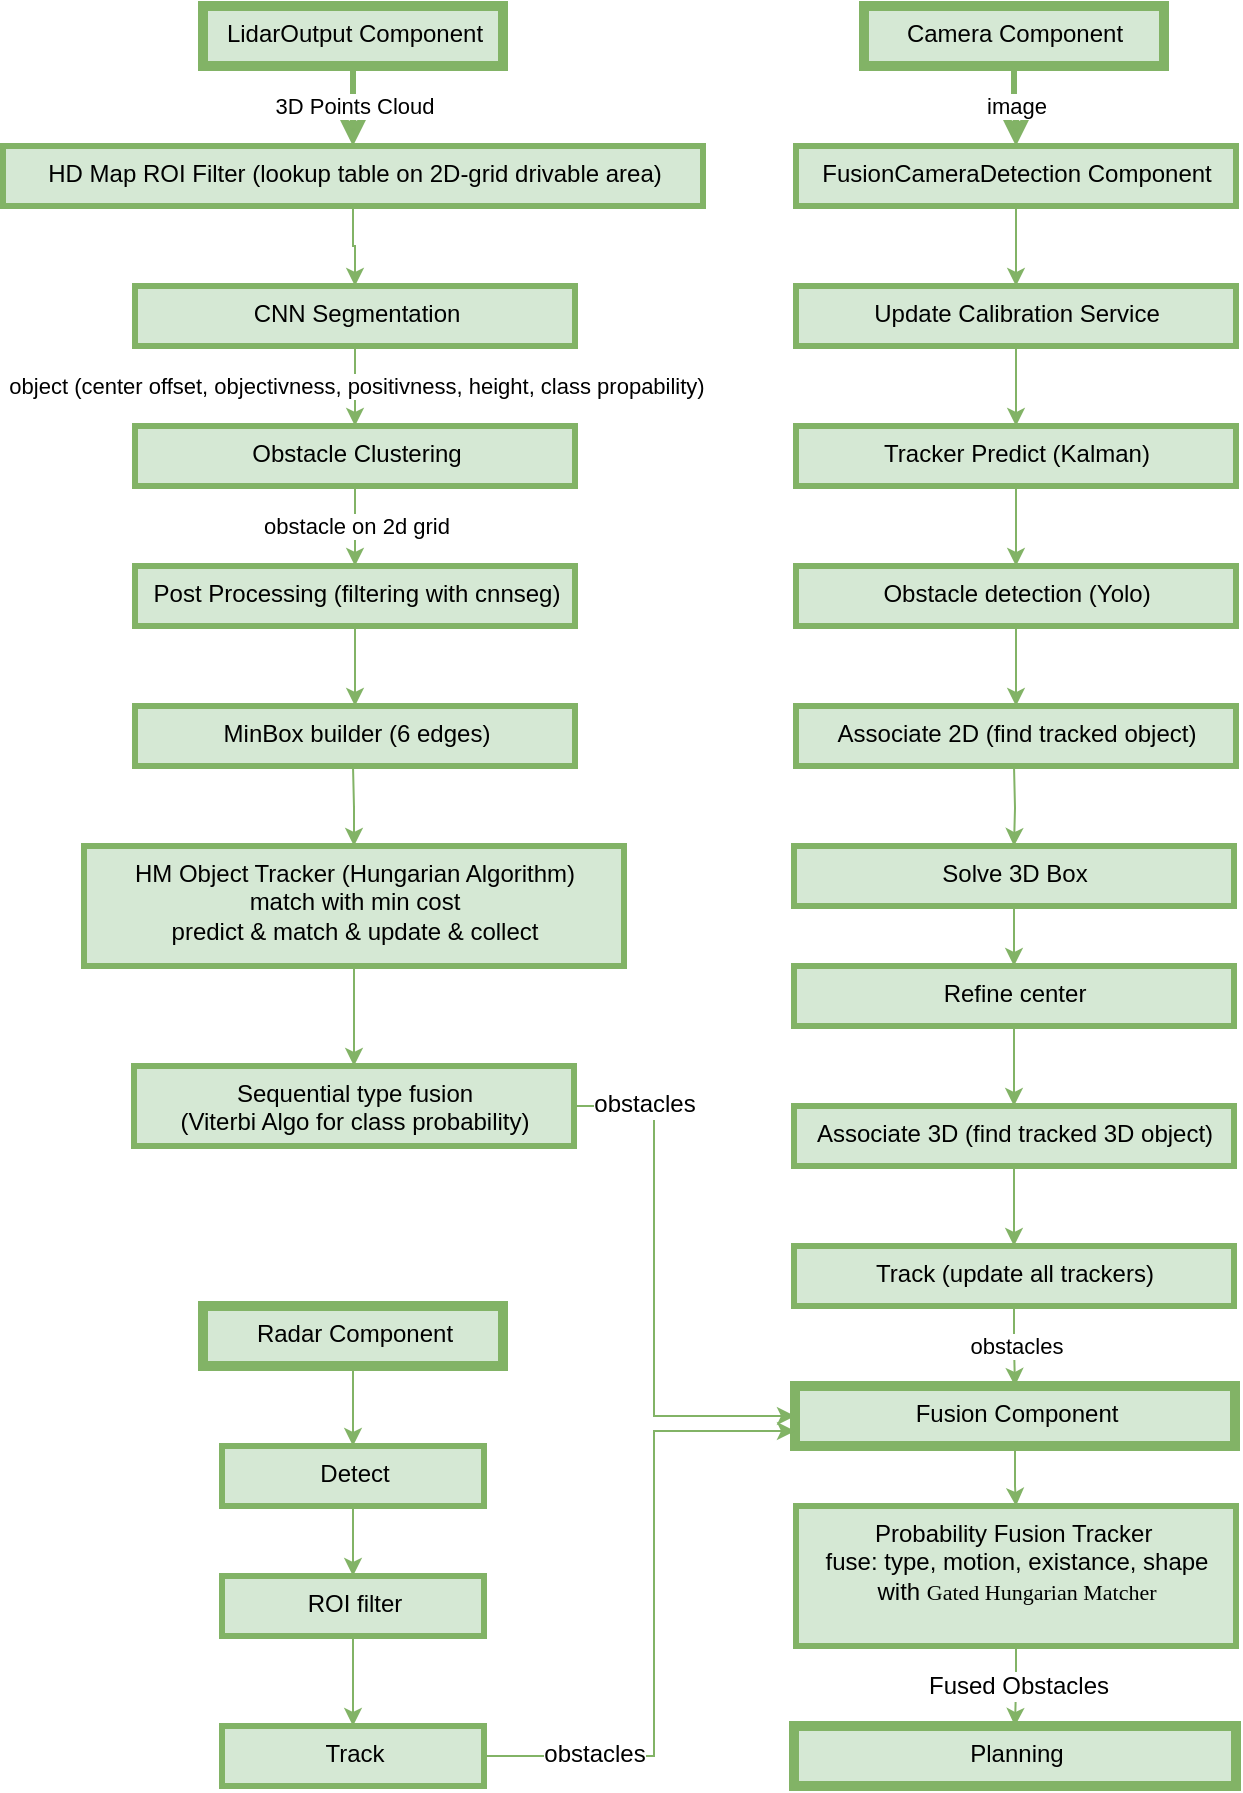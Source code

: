 <mxfile version="12.2.0" type="github" pages="1"><diagram id="8MK-IR9vR0DQ9DgmvjWs" name="Page-1"><mxGraphModel dx="1341" dy="762" grid="1" gridSize="10" guides="1" tooltips="1" connect="1" arrows="1" fold="1" page="1" pageScale="1" pageWidth="827" pageHeight="1169" math="0" shadow="0"><root><mxCell id="0"/><mxCell id="1" parent="0"/><mxCell id="aQB2S5AdavvrcGvj7ASu-17" value="3D Points Cloud" style="edgeStyle=orthogonalEdgeStyle;rounded=0;orthogonalLoop=1;jettySize=auto;html=1;exitX=0.5;exitY=1;exitDx=0;exitDy=0;strokeColor=#82b366;strokeWidth=3;align=center;fillColor=#d5e8d4;" parent="1" source="aQB2S5AdavvrcGvj7ASu-1" target="aQB2S5AdavvrcGvj7ASu-4" edge="1"><mxGeometry relative="1" as="geometry"/></mxCell><mxCell id="aQB2S5AdavvrcGvj7ASu-1" value="LidarOutput Component" style="text;html=1;strokeColor=#82b366;strokeWidth=5;fillColor=#d5e8d4;align=center;" parent="1" vertex="1"><mxGeometry x="144.5" y="20" width="150" height="30" as="geometry"/></mxCell><mxCell id="PCZevF-wOlvaMKju_GZv-2" value="" style="edgeStyle=orthogonalEdgeStyle;rounded=0;orthogonalLoop=1;jettySize=auto;html=1;fillColor=#d5e8d4;strokeColor=#82b366;align=center;" parent="1" source="aQB2S5AdavvrcGvj7ASu-4" target="PCZevF-wOlvaMKju_GZv-1" edge="1"><mxGeometry relative="1" as="geometry"/></mxCell><mxCell id="aQB2S5AdavvrcGvj7ASu-4" value="HD Map ROI Filter (lookup table on 2D-grid drivable area)" style="text;html=1;strokeWidth=3;strokeColor=#82b366;fillColor=#d5e8d4;align=center;" parent="1" vertex="1"><mxGeometry x="44.5" y="90" width="350" height="30" as="geometry"/></mxCell><mxCell id="PCZevF-wOlvaMKju_GZv-4" value="object (center offset, objectivness, positivness, height, class propability)" style="edgeStyle=orthogonalEdgeStyle;rounded=0;orthogonalLoop=1;jettySize=auto;html=1;fillColor=#d5e8d4;strokeColor=#82b366;align=center;" parent="1" source="PCZevF-wOlvaMKju_GZv-1" target="PCZevF-wOlvaMKju_GZv-3" edge="1"><mxGeometry relative="1" as="geometry"/></mxCell><mxCell id="PCZevF-wOlvaMKju_GZv-1" value="CNN Segmentation" style="text;html=1;strokeWidth=3;strokeColor=#82b366;fillColor=#d5e8d4;align=center;" parent="1" vertex="1"><mxGeometry x="110.5" y="160" width="220" height="30" as="geometry"/></mxCell><mxCell id="PCZevF-wOlvaMKju_GZv-6" value="obstacle on 2d grid" style="edgeStyle=orthogonalEdgeStyle;rounded=0;orthogonalLoop=1;jettySize=auto;html=1;fillColor=#d5e8d4;strokeColor=#82b366;align=center;" parent="1" source="PCZevF-wOlvaMKju_GZv-3" target="PCZevF-wOlvaMKju_GZv-5" edge="1"><mxGeometry relative="1" as="geometry"/></mxCell><mxCell id="PCZevF-wOlvaMKju_GZv-3" value="Obstacle Clustering" style="text;html=1;strokeWidth=3;strokeColor=#82b366;fillColor=#d5e8d4;align=center;" parent="1" vertex="1"><mxGeometry x="110.5" y="230" width="220" height="30" as="geometry"/></mxCell><mxCell id="PCZevF-wOlvaMKju_GZv-8" value="" style="edgeStyle=orthogonalEdgeStyle;rounded=0;orthogonalLoop=1;jettySize=auto;html=1;fillColor=#d5e8d4;strokeColor=#82b366;align=center;" parent="1" source="PCZevF-wOlvaMKju_GZv-5" edge="1"><mxGeometry relative="1" as="geometry"><mxPoint x="220.5" y="370" as="targetPoint"/></mxGeometry></mxCell><mxCell id="PCZevF-wOlvaMKju_GZv-5" value="Post Processing (filtering with cnnseg)" style="text;html=1;strokeWidth=3;strokeColor=#82b366;fillColor=#d5e8d4;align=center;" parent="1" vertex="1"><mxGeometry x="110.5" y="300" width="220" height="30" as="geometry"/></mxCell><mxCell id="PCZevF-wOlvaMKju_GZv-9" value="MinBox builder (6 edges)" style="text;html=1;strokeWidth=3;strokeColor=#82b366;fillColor=#d5e8d4;align=center;" parent="1" vertex="1"><mxGeometry x="110.5" y="370" width="220" height="30" as="geometry"/></mxCell><mxCell id="PCZevF-wOlvaMKju_GZv-14" value="" style="edgeStyle=orthogonalEdgeStyle;rounded=0;orthogonalLoop=1;jettySize=auto;html=1;fillColor=#d5e8d4;strokeColor=#82b366;align=center;" parent="1" target="PCZevF-wOlvaMKju_GZv-13" edge="1"><mxGeometry relative="1" as="geometry"><mxPoint x="219.5" y="400" as="sourcePoint"/></mxGeometry></mxCell><mxCell id="PCZevF-wOlvaMKju_GZv-13" value="HM Object Tracker (Hungarian Algorithm)&lt;br&gt;match with min cost&lt;br&gt;predict &amp;amp; match &amp;amp; update &amp;amp; collect" style="text;html=1;strokeWidth=3;strokeColor=#82b366;fillColor=#d5e8d4;align=center;" parent="1" vertex="1"><mxGeometry x="85" y="440" width="270" height="60" as="geometry"/></mxCell><mxCell id="PCZevF-wOlvaMKju_GZv-18" value="" style="edgeStyle=orthogonalEdgeStyle;rounded=0;orthogonalLoop=1;jettySize=auto;html=1;fillColor=#d5e8d4;strokeColor=#82b366;exitX=0.5;exitY=1;exitDx=0;exitDy=0;align=center;" parent="1" source="PCZevF-wOlvaMKju_GZv-13" target="PCZevF-wOlvaMKju_GZv-17" edge="1"><mxGeometry relative="1" as="geometry"><mxPoint x="219.5" y="530" as="sourcePoint"/></mxGeometry></mxCell><mxCell id="PCZevF-wOlvaMKju_GZv-17" value="Sequential type fusion &lt;br&gt;(Viterbi Algo for class probability)" style="text;html=1;strokeWidth=3;strokeColor=#82b366;fillColor=#d5e8d4;align=center;" parent="1" vertex="1"><mxGeometry x="110" y="550" width="220" height="40" as="geometry"/></mxCell><mxCell id="PCZevF-wOlvaMKju_GZv-23" value="" style="edgeStyle=orthogonalEdgeStyle;rounded=0;orthogonalLoop=1;jettySize=auto;html=1;fillColor=#d5e8d4;strokeColor=#82b366;entryX=0;entryY=0.5;entryDx=0;entryDy=0;exitX=1;exitY=0.5;exitDx=0;exitDy=0;align=center;" parent="1" source="PCZevF-wOlvaMKju_GZv-17" target="zX5EHWtIz5X09f41-SAF-25" edge="1"><mxGeometry relative="1" as="geometry"><mxPoint x="219.828" y="710.069" as="targetPoint"/><mxPoint x="219.828" y="670" as="sourcePoint"/><Array as="points"><mxPoint x="370" y="570"/><mxPoint x="370" y="725"/></Array></mxGeometry></mxCell><mxCell id="zX5EHWtIz5X09f41-SAF-30" value="obstacles" style="text;html=1;resizable=0;points=[];align=center;verticalAlign=middle;labelBackgroundColor=#ffffff;" parent="PCZevF-wOlvaMKju_GZv-23" vertex="1" connectable="0"><mxGeometry x="-0.735" y="1" relative="1" as="geometry"><mxPoint as="offset"/></mxGeometry></mxCell><mxCell id="zX5EHWtIz5X09f41-SAF-4" value="image" style="edgeStyle=orthogonalEdgeStyle;rounded=0;orthogonalLoop=1;jettySize=auto;html=1;exitX=0.5;exitY=1;exitDx=0;exitDy=0;strokeColor=#82b366;strokeWidth=3;align=center;fillColor=#d5e8d4;" parent="1" source="zX5EHWtIz5X09f41-SAF-5" target="zX5EHWtIz5X09f41-SAF-7" edge="1"><mxGeometry relative="1" as="geometry"/></mxCell><mxCell id="zX5EHWtIz5X09f41-SAF-5" value="Camera Component" style="text;html=1;strokeColor=#82b366;strokeWidth=5;fillColor=#d5e8d4;align=center;" parent="1" vertex="1"><mxGeometry x="475" y="20" width="150" height="30" as="geometry"/></mxCell><mxCell id="zX5EHWtIz5X09f41-SAF-6" value="" style="edgeStyle=orthogonalEdgeStyle;rounded=0;orthogonalLoop=1;jettySize=auto;html=1;fillColor=#d5e8d4;strokeColor=#82b366;align=center;" parent="1" source="zX5EHWtIz5X09f41-SAF-7" target="zX5EHWtIz5X09f41-SAF-9" edge="1"><mxGeometry relative="1" as="geometry"/></mxCell><mxCell id="zX5EHWtIz5X09f41-SAF-7" value="FusionCameraDetection Component" style="text;html=1;strokeWidth=3;strokeColor=#82b366;fillColor=#d5e8d4;align=center;" parent="1" vertex="1"><mxGeometry x="441" y="90" width="220" height="30" as="geometry"/></mxCell><mxCell id="zX5EHWtIz5X09f41-SAF-8" value="" style="edgeStyle=orthogonalEdgeStyle;rounded=0;orthogonalLoop=1;jettySize=auto;html=1;fillColor=#d5e8d4;strokeColor=#82b366;align=center;" parent="1" source="zX5EHWtIz5X09f41-SAF-9" target="zX5EHWtIz5X09f41-SAF-11" edge="1"><mxGeometry relative="1" as="geometry"/></mxCell><mxCell id="zX5EHWtIz5X09f41-SAF-9" value="Update Calibration Service" style="text;html=1;strokeWidth=3;strokeColor=#82b366;fillColor=#d5e8d4;align=center;" parent="1" vertex="1"><mxGeometry x="441" y="160" width="220" height="30" as="geometry"/></mxCell><mxCell id="zX5EHWtIz5X09f41-SAF-10" value="" style="edgeStyle=orthogonalEdgeStyle;rounded=0;orthogonalLoop=1;jettySize=auto;html=1;fillColor=#d5e8d4;strokeColor=#82b366;align=center;" parent="1" source="zX5EHWtIz5X09f41-SAF-11" target="zX5EHWtIz5X09f41-SAF-13" edge="1"><mxGeometry relative="1" as="geometry"/></mxCell><mxCell id="zX5EHWtIz5X09f41-SAF-11" value="Tracker Predict (Kalman)" style="text;html=1;strokeWidth=3;strokeColor=#82b366;fillColor=#d5e8d4;align=center;" parent="1" vertex="1"><mxGeometry x="441" y="230" width="220" height="30" as="geometry"/></mxCell><mxCell id="zX5EHWtIz5X09f41-SAF-12" value="" style="edgeStyle=orthogonalEdgeStyle;rounded=0;orthogonalLoop=1;jettySize=auto;html=1;fillColor=#d5e8d4;strokeColor=#82b366;align=center;" parent="1" source="zX5EHWtIz5X09f41-SAF-13" edge="1"><mxGeometry relative="1" as="geometry"><mxPoint x="551" y="370" as="targetPoint"/></mxGeometry></mxCell><mxCell id="zX5EHWtIz5X09f41-SAF-13" value="Obstacle detection (Yolo)" style="text;html=1;strokeWidth=3;strokeColor=#82b366;fillColor=#d5e8d4;align=center;" parent="1" vertex="1"><mxGeometry x="441" y="300" width="220" height="30" as="geometry"/></mxCell><mxCell id="zX5EHWtIz5X09f41-SAF-14" value="Associate 2D (find tracked object)" style="text;html=1;strokeWidth=3;strokeColor=#82b366;fillColor=#d5e8d4;align=center;" parent="1" vertex="1"><mxGeometry x="441" y="370" width="220" height="30" as="geometry"/></mxCell><mxCell id="zX5EHWtIz5X09f41-SAF-15" value="" style="edgeStyle=orthogonalEdgeStyle;rounded=0;orthogonalLoop=1;jettySize=auto;html=1;fillColor=#d5e8d4;strokeColor=#82b366;align=center;" parent="1" target="zX5EHWtIz5X09f41-SAF-17" edge="1"><mxGeometry relative="1" as="geometry"><mxPoint x="550" y="400" as="sourcePoint"/></mxGeometry></mxCell><mxCell id="zX5EHWtIz5X09f41-SAF-16" value="" style="edgeStyle=orthogonalEdgeStyle;rounded=0;orthogonalLoop=1;jettySize=auto;html=1;fillColor=#d5e8d4;strokeColor=#82b366;align=center;" parent="1" source="zX5EHWtIz5X09f41-SAF-17" target="zX5EHWtIz5X09f41-SAF-19" edge="1"><mxGeometry relative="1" as="geometry"/></mxCell><mxCell id="zX5EHWtIz5X09f41-SAF-17" value="Solve 3D Box" style="text;html=1;strokeWidth=3;strokeColor=#82b366;fillColor=#d5e8d4;align=center;" parent="1" vertex="1"><mxGeometry x="440" y="440" width="220" height="30" as="geometry"/></mxCell><mxCell id="zX5EHWtIz5X09f41-SAF-18" value="" style="edgeStyle=orthogonalEdgeStyle;rounded=0;orthogonalLoop=1;jettySize=auto;html=1;fillColor=#d5e8d4;strokeColor=#82b366;align=center;" parent="1" source="zX5EHWtIz5X09f41-SAF-19" target="zX5EHWtIz5X09f41-SAF-21" edge="1"><mxGeometry relative="1" as="geometry"/></mxCell><mxCell id="zX5EHWtIz5X09f41-SAF-19" value="Refine center" style="text;html=1;strokeWidth=3;strokeColor=#82b366;fillColor=#d5e8d4;align=center;" parent="1" vertex="1"><mxGeometry x="440" y="500" width="220" height="30" as="geometry"/></mxCell><mxCell id="zX5EHWtIz5X09f41-SAF-20" value="" style="edgeStyle=orthogonalEdgeStyle;rounded=0;orthogonalLoop=1;jettySize=auto;html=1;fillColor=#d5e8d4;strokeColor=#82b366;align=center;" parent="1" source="zX5EHWtIz5X09f41-SAF-21" target="zX5EHWtIz5X09f41-SAF-23" edge="1"><mxGeometry relative="1" as="geometry"/></mxCell><mxCell id="zX5EHWtIz5X09f41-SAF-21" value="Associate 3D (find tracked 3D object)" style="text;html=1;strokeWidth=3;strokeColor=#82b366;fillColor=#d5e8d4;align=center;" parent="1" vertex="1"><mxGeometry x="440" y="570" width="220" height="30" as="geometry"/></mxCell><mxCell id="zX5EHWtIz5X09f41-SAF-22" value="obstacles" style="edgeStyle=orthogonalEdgeStyle;rounded=0;orthogonalLoop=1;jettySize=auto;html=1;fillColor=#d5e8d4;strokeColor=#82b366;entryX=0.5;entryY=0;entryDx=0;entryDy=0;align=center;" parent="1" source="zX5EHWtIz5X09f41-SAF-23" target="zX5EHWtIz5X09f41-SAF-25" edge="1"><mxGeometry relative="1" as="geometry"><mxPoint x="550.5" y="700" as="targetPoint"/></mxGeometry></mxCell><mxCell id="zX5EHWtIz5X09f41-SAF-23" value="Track (update all trackers)" style="text;html=1;strokeWidth=3;strokeColor=#82b366;fillColor=#d5e8d4;align=center;" parent="1" vertex="1"><mxGeometry x="440" y="640" width="220" height="30" as="geometry"/></mxCell><mxCell id="zX5EHWtIz5X09f41-SAF-24" value="" style="edgeStyle=orthogonalEdgeStyle;rounded=0;orthogonalLoop=1;jettySize=auto;html=1;fillColor=#d5e8d4;strokeColor=#82b366;align=center;" parent="1" source="zX5EHWtIz5X09f41-SAF-25" target="zX5EHWtIz5X09f41-SAF-28" edge="1"><mxGeometry relative="1" as="geometry"/></mxCell><mxCell id="zX5EHWtIz5X09f41-SAF-25" value="Fusion Component" style="text;html=1;strokeWidth=5;strokeColor=#82b366;fillColor=#d5e8d4;align=center;" parent="1" vertex="1"><mxGeometry x="440.5" y="710" width="220" height="30" as="geometry"/></mxCell><mxCell id="zX5EHWtIz5X09f41-SAF-26" value="" style="edgeStyle=orthogonalEdgeStyle;rounded=0;orthogonalLoop=1;jettySize=auto;html=1;fillColor=#d5e8d4;strokeColor=#82b366;align=center;" parent="1" source="zX5EHWtIz5X09f41-SAF-28" target="zX5EHWtIz5X09f41-SAF-29" edge="1"><mxGeometry relative="1" as="geometry"/></mxCell><mxCell id="zX5EHWtIz5X09f41-SAF-27" value="Fused Obstacles" style="text;html=1;resizable=0;points=[];align=center;verticalAlign=middle;labelBackgroundColor=#ffffff;" parent="zX5EHWtIz5X09f41-SAF-26" vertex="1" connectable="0"><mxGeometry y="1" relative="1" as="geometry"><mxPoint as="offset"/></mxGeometry></mxCell><mxCell id="zX5EHWtIz5X09f41-SAF-28" value="Probability Fusion Tracker&amp;nbsp;&lt;br&gt;fuse: type, motion, existance, shape&lt;br&gt;with&amp;nbsp;&lt;span style=&quot;font-family: &amp;quot;menlo&amp;quot; ; font-size: 11px&quot;&gt;Gated Hungarian Matcher&lt;/span&gt;&lt;br&gt;" style="text;html=1;strokeWidth=3;strokeColor=#82b366;fillColor=#d5e8d4;align=center;" parent="1" vertex="1"><mxGeometry x="441" y="770" width="220" height="70" as="geometry"/></mxCell><mxCell id="zX5EHWtIz5X09f41-SAF-29" value="Planning" style="text;html=1;strokeWidth=5;strokeColor=#82b366;fillColor=#d5e8d4;align=center;" parent="1" vertex="1"><mxGeometry x="440" y="880" width="221" height="30" as="geometry"/></mxCell><mxCell id="xDz2cCphS4rTQX3O81pN-7" value="" style="edgeStyle=orthogonalEdgeStyle;rounded=0;orthogonalLoop=1;jettySize=auto;html=1;fillColor=#d5e8d4;strokeColor=#82b366;align=center;" edge="1" parent="1" source="xDz2cCphS4rTQX3O81pN-1" target="xDz2cCphS4rTQX3O81pN-2"><mxGeometry relative="1" as="geometry"/></mxCell><mxCell id="xDz2cCphS4rTQX3O81pN-1" value="Radar Component" style="text;html=1;strokeColor=#82b366;strokeWidth=5;fillColor=#d5e8d4;align=center;" vertex="1" parent="1"><mxGeometry x="144.5" y="670" width="150" height="30" as="geometry"/></mxCell><mxCell id="xDz2cCphS4rTQX3O81pN-8" value="" style="edgeStyle=orthogonalEdgeStyle;rounded=0;orthogonalLoop=1;jettySize=auto;html=1;fillColor=#d5e8d4;strokeColor=#82b366;align=center;" edge="1" parent="1" source="xDz2cCphS4rTQX3O81pN-2" target="xDz2cCphS4rTQX3O81pN-3"><mxGeometry relative="1" as="geometry"/></mxCell><mxCell id="xDz2cCphS4rTQX3O81pN-2" value="Detect" style="text;html=1;strokeWidth=3;strokeColor=#82b366;fillColor=#d5e8d4;align=center;" vertex="1" parent="1"><mxGeometry x="154" y="740" width="131" height="30" as="geometry"/></mxCell><mxCell id="xDz2cCphS4rTQX3O81pN-9" value="" style="edgeStyle=orthogonalEdgeStyle;rounded=0;orthogonalLoop=1;jettySize=auto;html=1;fillColor=#d5e8d4;strokeColor=#82b366;align=center;" edge="1" parent="1" source="xDz2cCphS4rTQX3O81pN-3" target="xDz2cCphS4rTQX3O81pN-4"><mxGeometry relative="1" as="geometry"/></mxCell><mxCell id="xDz2cCphS4rTQX3O81pN-3" value="ROI filter" style="text;html=1;strokeWidth=3;strokeColor=#82b366;fillColor=#d5e8d4;align=center;" vertex="1" parent="1"><mxGeometry x="154" y="805" width="131" height="30" as="geometry"/></mxCell><mxCell id="xDz2cCphS4rTQX3O81pN-11" value="" style="edgeStyle=orthogonalEdgeStyle;rounded=0;orthogonalLoop=1;jettySize=auto;html=1;entryX=0;entryY=0.75;entryDx=0;entryDy=0;fillColor=#d5e8d4;strokeColor=#82b366;exitX=1;exitY=0.5;exitDx=0;exitDy=0;align=center;" edge="1" parent="1" source="xDz2cCphS4rTQX3O81pN-4" target="zX5EHWtIz5X09f41-SAF-25"><mxGeometry relative="1" as="geometry"><mxPoint x="365" y="985" as="targetPoint"/><Array as="points"><mxPoint x="370" y="895"/><mxPoint x="370" y="733"/></Array></mxGeometry></mxCell><mxCell id="xDz2cCphS4rTQX3O81pN-12" value="&lt;div&gt;obstacles&lt;/div&gt;" style="text;html=1;resizable=0;points=[];align=center;verticalAlign=middle;labelBackgroundColor=#ffffff;" vertex="1" connectable="0" parent="xDz2cCphS4rTQX3O81pN-11"><mxGeometry x="-0.654" y="1" relative="1" as="geometry"><mxPoint as="offset"/></mxGeometry></mxCell><mxCell id="xDz2cCphS4rTQX3O81pN-4" value="Track" style="text;html=1;strokeWidth=3;strokeColor=#82b366;fillColor=#d5e8d4;align=center;" vertex="1" parent="1"><mxGeometry x="154" y="880" width="131" height="30" as="geometry"/></mxCell></root></mxGraphModel></diagram></mxfile>